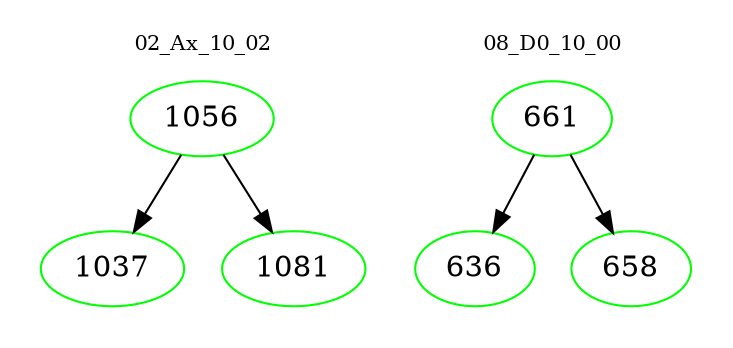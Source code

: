 digraph{
subgraph cluster_0 {
color = white
label = "02_Ax_10_02";
fontsize=10;
T0_1056 [label="1056", color="green"]
T0_1056 -> T0_1037 [color="black"]
T0_1037 [label="1037", color="green"]
T0_1056 -> T0_1081 [color="black"]
T0_1081 [label="1081", color="green"]
}
subgraph cluster_1 {
color = white
label = "08_D0_10_00";
fontsize=10;
T1_661 [label="661", color="green"]
T1_661 -> T1_636 [color="black"]
T1_636 [label="636", color="green"]
T1_661 -> T1_658 [color="black"]
T1_658 [label="658", color="green"]
}
}
